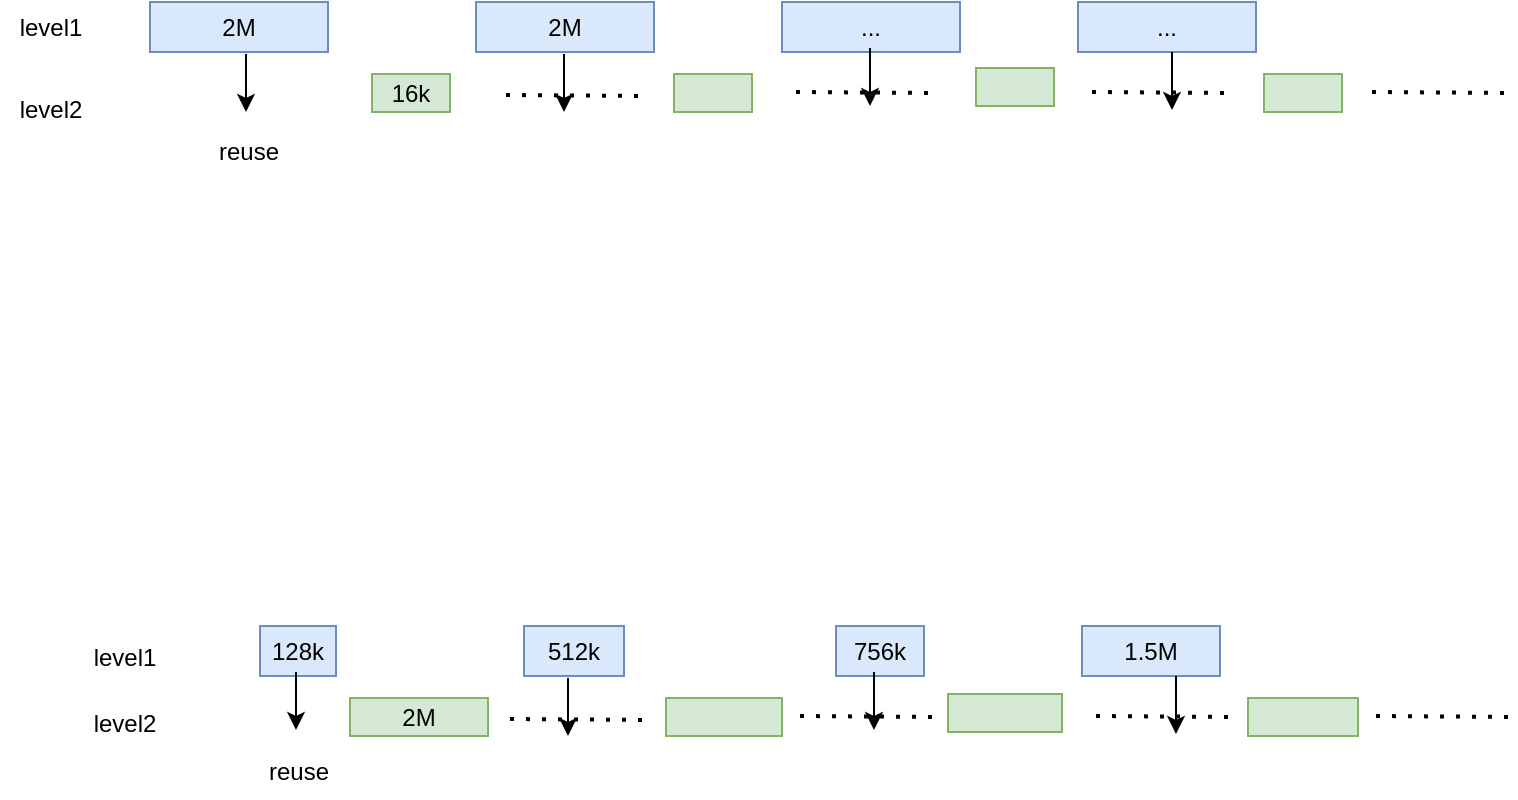 <mxfile version="21.6.5" type="github">
  <diagram name="第 1 页" id="yvJOwguY9-N9obS2rYWS">
    <mxGraphModel dx="1242" dy="730" grid="0" gridSize="10" guides="1" tooltips="1" connect="1" arrows="1" fold="1" page="1" pageScale="1" pageWidth="827" pageHeight="1169" math="0" shadow="0">
      <root>
        <mxCell id="0" />
        <mxCell id="1" parent="0" />
        <mxCell id="zYcDkwAi0y3wR06JWG6c-1" value="16k" style="rounded=0;whiteSpace=wrap;html=1;fillColor=#d5e8d4;strokeColor=#82b366;" vertex="1" parent="1">
          <mxGeometry x="214" y="233" width="39" height="19" as="geometry" />
        </mxCell>
        <mxCell id="zYcDkwAi0y3wR06JWG6c-2" value="" style="rounded=0;whiteSpace=wrap;html=1;fillColor=#d5e8d4;strokeColor=#82b366;" vertex="1" parent="1">
          <mxGeometry x="365" y="233" width="39" height="19" as="geometry" />
        </mxCell>
        <mxCell id="zYcDkwAi0y3wR06JWG6c-3" value="" style="rounded=0;whiteSpace=wrap;html=1;fillColor=#d5e8d4;strokeColor=#82b366;" vertex="1" parent="1">
          <mxGeometry x="516" y="230" width="39" height="19" as="geometry" />
        </mxCell>
        <mxCell id="zYcDkwAi0y3wR06JWG6c-4" value="2M" style="rounded=0;whiteSpace=wrap;html=1;fillColor=#dae8fc;strokeColor=#6c8ebf;" vertex="1" parent="1">
          <mxGeometry x="266" y="197" width="89" height="25" as="geometry" />
        </mxCell>
        <mxCell id="zYcDkwAi0y3wR06JWG6c-5" value="..." style="rounded=0;whiteSpace=wrap;html=1;fillColor=#dae8fc;strokeColor=#6c8ebf;" vertex="1" parent="1">
          <mxGeometry x="419" y="197" width="89" height="25" as="geometry" />
        </mxCell>
        <mxCell id="zYcDkwAi0y3wR06JWG6c-6" value="2M" style="rounded=0;whiteSpace=wrap;html=1;fillColor=#dae8fc;strokeColor=#6c8ebf;" vertex="1" parent="1">
          <mxGeometry x="103" y="197" width="89" height="25" as="geometry" />
        </mxCell>
        <mxCell id="zYcDkwAi0y3wR06JWG6c-7" value="" style="rounded=0;whiteSpace=wrap;html=1;fillColor=#d5e8d4;strokeColor=#82b366;" vertex="1" parent="1">
          <mxGeometry x="660" y="233" width="39" height="19" as="geometry" />
        </mxCell>
        <mxCell id="zYcDkwAi0y3wR06JWG6c-8" value="..." style="rounded=0;whiteSpace=wrap;html=1;fillColor=#dae8fc;strokeColor=#6c8ebf;" vertex="1" parent="1">
          <mxGeometry x="567" y="197" width="89" height="25" as="geometry" />
        </mxCell>
        <mxCell id="zYcDkwAi0y3wR06JWG6c-9" value="" style="endArrow=none;dashed=1;html=1;dashPattern=1 3;strokeWidth=2;rounded=0;" edge="1" parent="1">
          <mxGeometry width="50" height="50" relative="1" as="geometry">
            <mxPoint x="281" y="243.5" as="sourcePoint" />
            <mxPoint x="349" y="244" as="targetPoint" />
          </mxGeometry>
        </mxCell>
        <mxCell id="zYcDkwAi0y3wR06JWG6c-10" value="" style="endArrow=none;dashed=1;html=1;dashPattern=1 3;strokeWidth=2;rounded=0;" edge="1" parent="1">
          <mxGeometry width="50" height="50" relative="1" as="geometry">
            <mxPoint x="426" y="242" as="sourcePoint" />
            <mxPoint x="494" y="242.5" as="targetPoint" />
          </mxGeometry>
        </mxCell>
        <mxCell id="zYcDkwAi0y3wR06JWG6c-11" value="" style="endArrow=none;dashed=1;html=1;dashPattern=1 3;strokeWidth=2;rounded=0;" edge="1" parent="1">
          <mxGeometry width="50" height="50" relative="1" as="geometry">
            <mxPoint x="574" y="242" as="sourcePoint" />
            <mxPoint x="642" y="242.5" as="targetPoint" />
          </mxGeometry>
        </mxCell>
        <mxCell id="zYcDkwAi0y3wR06JWG6c-12" value="" style="endArrow=none;dashed=1;html=1;dashPattern=1 3;strokeWidth=2;rounded=0;" edge="1" parent="1">
          <mxGeometry width="50" height="50" relative="1" as="geometry">
            <mxPoint x="714" y="242" as="sourcePoint" />
            <mxPoint x="782" y="242.5" as="targetPoint" />
          </mxGeometry>
        </mxCell>
        <mxCell id="zYcDkwAi0y3wR06JWG6c-13" value="level1" style="text;html=1;align=center;verticalAlign=middle;resizable=0;points=[];autosize=1;strokeColor=none;fillColor=none;" vertex="1" parent="1">
          <mxGeometry x="28" y="197" width="49" height="26" as="geometry" />
        </mxCell>
        <mxCell id="zYcDkwAi0y3wR06JWG6c-14" value="level2" style="text;html=1;align=center;verticalAlign=middle;resizable=0;points=[];autosize=1;strokeColor=none;fillColor=none;" vertex="1" parent="1">
          <mxGeometry x="28" y="238" width="49" height="26" as="geometry" />
        </mxCell>
        <mxCell id="zYcDkwAi0y3wR06JWG6c-16" value="" style="endArrow=classic;html=1;rounded=0;" edge="1" parent="1">
          <mxGeometry width="50" height="50" relative="1" as="geometry">
            <mxPoint x="151" y="223" as="sourcePoint" />
            <mxPoint x="151" y="252" as="targetPoint" />
          </mxGeometry>
        </mxCell>
        <mxCell id="zYcDkwAi0y3wR06JWG6c-17" value="" style="endArrow=classic;html=1;rounded=0;" edge="1" parent="1">
          <mxGeometry width="50" height="50" relative="1" as="geometry">
            <mxPoint x="310" y="223" as="sourcePoint" />
            <mxPoint x="310" y="252" as="targetPoint" />
          </mxGeometry>
        </mxCell>
        <mxCell id="zYcDkwAi0y3wR06JWG6c-18" value="" style="endArrow=classic;html=1;rounded=0;" edge="1" parent="1">
          <mxGeometry width="50" height="50" relative="1" as="geometry">
            <mxPoint x="463" y="220" as="sourcePoint" />
            <mxPoint x="463" y="249" as="targetPoint" />
          </mxGeometry>
        </mxCell>
        <mxCell id="zYcDkwAi0y3wR06JWG6c-19" value="" style="endArrow=classic;html=1;rounded=0;" edge="1" parent="1">
          <mxGeometry width="50" height="50" relative="1" as="geometry">
            <mxPoint x="614" y="222" as="sourcePoint" />
            <mxPoint x="614" y="251" as="targetPoint" />
          </mxGeometry>
        </mxCell>
        <mxCell id="zYcDkwAi0y3wR06JWG6c-20" value="reuse" style="text;html=1;align=center;verticalAlign=middle;resizable=0;points=[];autosize=1;strokeColor=none;fillColor=none;" vertex="1" parent="1">
          <mxGeometry x="128" y="259" width="48" height="26" as="geometry" />
        </mxCell>
        <mxCell id="zYcDkwAi0y3wR06JWG6c-41" value="2M" style="rounded=0;whiteSpace=wrap;html=1;fillColor=#d5e8d4;strokeColor=#82b366;" vertex="1" parent="1">
          <mxGeometry x="203" y="545" width="69" height="19" as="geometry" />
        </mxCell>
        <mxCell id="zYcDkwAi0y3wR06JWG6c-42" value="" style="rounded=0;whiteSpace=wrap;html=1;fillColor=#d5e8d4;strokeColor=#82b366;" vertex="1" parent="1">
          <mxGeometry x="361" y="545" width="58" height="19" as="geometry" />
        </mxCell>
        <mxCell id="zYcDkwAi0y3wR06JWG6c-43" value="" style="rounded=0;whiteSpace=wrap;html=1;fillColor=#d5e8d4;strokeColor=#82b366;" vertex="1" parent="1">
          <mxGeometry x="502" y="543" width="57" height="19" as="geometry" />
        </mxCell>
        <mxCell id="zYcDkwAi0y3wR06JWG6c-44" value="512k" style="rounded=0;whiteSpace=wrap;html=1;fillColor=#dae8fc;strokeColor=#6c8ebf;" vertex="1" parent="1">
          <mxGeometry x="290" y="509" width="50" height="25" as="geometry" />
        </mxCell>
        <mxCell id="zYcDkwAi0y3wR06JWG6c-45" value="756k" style="rounded=0;whiteSpace=wrap;html=1;fillColor=#dae8fc;strokeColor=#6c8ebf;" vertex="1" parent="1">
          <mxGeometry x="446" y="509" width="44" height="25" as="geometry" />
        </mxCell>
        <mxCell id="zYcDkwAi0y3wR06JWG6c-46" value="128k" style="rounded=0;whiteSpace=wrap;html=1;fillColor=#dae8fc;strokeColor=#6c8ebf;" vertex="1" parent="1">
          <mxGeometry x="158" y="509" width="38" height="25" as="geometry" />
        </mxCell>
        <mxCell id="zYcDkwAi0y3wR06JWG6c-47" value="" style="rounded=0;whiteSpace=wrap;html=1;fillColor=#d5e8d4;strokeColor=#82b366;" vertex="1" parent="1">
          <mxGeometry x="652" y="545" width="55" height="19" as="geometry" />
        </mxCell>
        <mxCell id="zYcDkwAi0y3wR06JWG6c-48" value="1.5M" style="rounded=0;whiteSpace=wrap;html=1;fillColor=#dae8fc;strokeColor=#6c8ebf;" vertex="1" parent="1">
          <mxGeometry x="569" y="509" width="69" height="25" as="geometry" />
        </mxCell>
        <mxCell id="zYcDkwAi0y3wR06JWG6c-49" value="" style="endArrow=none;dashed=1;html=1;dashPattern=1 3;strokeWidth=2;rounded=0;" edge="1" parent="1">
          <mxGeometry width="50" height="50" relative="1" as="geometry">
            <mxPoint x="283" y="555.5" as="sourcePoint" />
            <mxPoint x="351" y="556" as="targetPoint" />
          </mxGeometry>
        </mxCell>
        <mxCell id="zYcDkwAi0y3wR06JWG6c-50" value="" style="endArrow=none;dashed=1;html=1;dashPattern=1 3;strokeWidth=2;rounded=0;" edge="1" parent="1">
          <mxGeometry width="50" height="50" relative="1" as="geometry">
            <mxPoint x="428" y="554" as="sourcePoint" />
            <mxPoint x="496" y="554.5" as="targetPoint" />
          </mxGeometry>
        </mxCell>
        <mxCell id="zYcDkwAi0y3wR06JWG6c-51" value="" style="endArrow=none;dashed=1;html=1;dashPattern=1 3;strokeWidth=2;rounded=0;" edge="1" parent="1">
          <mxGeometry width="50" height="50" relative="1" as="geometry">
            <mxPoint x="576" y="554" as="sourcePoint" />
            <mxPoint x="644" y="554.5" as="targetPoint" />
          </mxGeometry>
        </mxCell>
        <mxCell id="zYcDkwAi0y3wR06JWG6c-52" value="" style="endArrow=none;dashed=1;html=1;dashPattern=1 3;strokeWidth=2;rounded=0;" edge="1" parent="1">
          <mxGeometry width="50" height="50" relative="1" as="geometry">
            <mxPoint x="716" y="554" as="sourcePoint" />
            <mxPoint x="784" y="554.5" as="targetPoint" />
          </mxGeometry>
        </mxCell>
        <mxCell id="zYcDkwAi0y3wR06JWG6c-53" value="level1" style="text;html=1;align=center;verticalAlign=middle;resizable=0;points=[];autosize=1;strokeColor=none;fillColor=none;" vertex="1" parent="1">
          <mxGeometry x="65" y="512" width="49" height="26" as="geometry" />
        </mxCell>
        <mxCell id="zYcDkwAi0y3wR06JWG6c-54" value="level2" style="text;html=1;align=center;verticalAlign=middle;resizable=0;points=[];autosize=1;strokeColor=none;fillColor=none;" vertex="1" parent="1">
          <mxGeometry x="65" y="545" width="49" height="26" as="geometry" />
        </mxCell>
        <mxCell id="zYcDkwAi0y3wR06JWG6c-55" value="" style="endArrow=classic;html=1;rounded=0;" edge="1" parent="1">
          <mxGeometry width="50" height="50" relative="1" as="geometry">
            <mxPoint x="176" y="532" as="sourcePoint" />
            <mxPoint x="176" y="561" as="targetPoint" />
          </mxGeometry>
        </mxCell>
        <mxCell id="zYcDkwAi0y3wR06JWG6c-56" value="" style="endArrow=classic;html=1;rounded=0;" edge="1" parent="1">
          <mxGeometry width="50" height="50" relative="1" as="geometry">
            <mxPoint x="312" y="535" as="sourcePoint" />
            <mxPoint x="312" y="564" as="targetPoint" />
          </mxGeometry>
        </mxCell>
        <mxCell id="zYcDkwAi0y3wR06JWG6c-57" value="" style="endArrow=classic;html=1;rounded=0;" edge="1" parent="1">
          <mxGeometry width="50" height="50" relative="1" as="geometry">
            <mxPoint x="465" y="532" as="sourcePoint" />
            <mxPoint x="465" y="561" as="targetPoint" />
          </mxGeometry>
        </mxCell>
        <mxCell id="zYcDkwAi0y3wR06JWG6c-58" value="" style="endArrow=classic;html=1;rounded=0;" edge="1" parent="1">
          <mxGeometry width="50" height="50" relative="1" as="geometry">
            <mxPoint x="616" y="534" as="sourcePoint" />
            <mxPoint x="616" y="563" as="targetPoint" />
          </mxGeometry>
        </mxCell>
        <mxCell id="zYcDkwAi0y3wR06JWG6c-59" value="reuse" style="text;html=1;align=center;verticalAlign=middle;resizable=0;points=[];autosize=1;strokeColor=none;fillColor=none;" vertex="1" parent="1">
          <mxGeometry x="153" y="569" width="48" height="26" as="geometry" />
        </mxCell>
      </root>
    </mxGraphModel>
  </diagram>
</mxfile>
